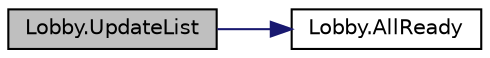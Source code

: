 digraph "Lobby.UpdateList"
{
 // INTERACTIVE_SVG=YES
 // LATEX_PDF_SIZE
  edge [fontname="Helvetica",fontsize="10",labelfontname="Helvetica",labelfontsize="10"];
  node [fontname="Helvetica",fontsize="10",shape=record];
  rankdir="LR";
  Node1 [label="Lobby.UpdateList",height=0.2,width=0.4,color="black", fillcolor="grey75", style="filled", fontcolor="black",tooltip=" "];
  Node1 -> Node2 [color="midnightblue",fontsize="10",style="solid",fontname="Helvetica"];
  Node2 [label="Lobby.AllReady",height=0.2,width=0.4,color="black", fillcolor="white", style="filled",URL="$class_lobby.html#a808606e1a267d99f79a488a41f88c6e2",tooltip=" "];
}

